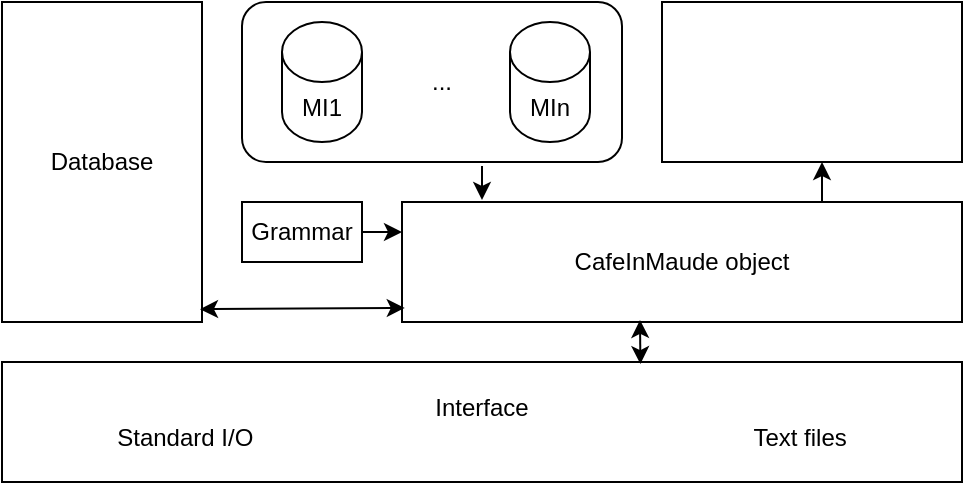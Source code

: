 <mxfile version="14.6.0" type="github">
  <diagram id="IheaC0U4uMJvS-xsiiT4" name="Page-1">
    <mxGraphModel dx="946" dy="515" grid="1" gridSize="10" guides="1" tooltips="1" connect="1" arrows="1" fold="1" page="1" pageScale="1" pageWidth="827" pageHeight="1169" math="0" shadow="0">
      <root>
        <mxCell id="0" />
        <mxCell id="1" parent="0" />
        <mxCell id="suj8xIRAmIAZU1hrFX8F-1" value="Interface&lt;br&gt;Standard I/O&amp;nbsp; &amp;nbsp; &amp;nbsp; &amp;nbsp; &amp;nbsp; &amp;nbsp; &amp;nbsp; &amp;nbsp; &amp;nbsp; &amp;nbsp; &amp;nbsp; &amp;nbsp; &amp;nbsp; &amp;nbsp; &amp;nbsp; &amp;nbsp; &amp;nbsp; &amp;nbsp; &amp;nbsp; &amp;nbsp; &amp;nbsp; &amp;nbsp; &amp;nbsp; &amp;nbsp; &amp;nbsp; &amp;nbsp; &amp;nbsp; &amp;nbsp; &amp;nbsp; &amp;nbsp; &amp;nbsp; &amp;nbsp; &amp;nbsp; &amp;nbsp; &amp;nbsp; &amp;nbsp; &amp;nbsp; &amp;nbsp;Text files" style="rounded=0;whiteSpace=wrap;html=1;" vertex="1" parent="1">
          <mxGeometry x="160" y="300" width="480" height="60" as="geometry" />
        </mxCell>
        <mxCell id="suj8xIRAmIAZU1hrFX8F-3" value="CafeInMaude object" style="rounded=0;whiteSpace=wrap;html=1;" vertex="1" parent="1">
          <mxGeometry x="360" y="220" width="280" height="60" as="geometry" />
        </mxCell>
        <mxCell id="suj8xIRAmIAZU1hrFX8F-5" value="Database" style="rounded=0;whiteSpace=wrap;html=1;" vertex="1" parent="1">
          <mxGeometry x="160" y="120" width="100" height="160" as="geometry" />
        </mxCell>
        <mxCell id="suj8xIRAmIAZU1hrFX8F-10" value="" style="rounded=1;whiteSpace=wrap;html=1;" vertex="1" parent="1">
          <mxGeometry x="280" y="120" width="190" height="80" as="geometry" />
        </mxCell>
        <mxCell id="suj8xIRAmIAZU1hrFX8F-11" value="Grammar" style="rounded=0;whiteSpace=wrap;html=1;" vertex="1" parent="1">
          <mxGeometry x="280" y="220" width="60" height="30" as="geometry" />
        </mxCell>
        <mxCell id="suj8xIRAmIAZU1hrFX8F-13" value="" style="endArrow=classic;html=1;exitX=1;exitY=0.5;exitDx=0;exitDy=0;entryX=0;entryY=0.25;entryDx=0;entryDy=0;" edge="1" parent="1" source="suj8xIRAmIAZU1hrFX8F-11" target="suj8xIRAmIAZU1hrFX8F-3">
          <mxGeometry width="50" height="50" relative="1" as="geometry">
            <mxPoint x="410" y="180" as="sourcePoint" />
            <mxPoint x="460" y="130" as="targetPoint" />
          </mxGeometry>
        </mxCell>
        <mxCell id="suj8xIRAmIAZU1hrFX8F-18" value="" style="endArrow=classic;startArrow=classic;html=1;exitX=0.99;exitY=0.96;exitDx=0;exitDy=0;exitPerimeter=0;entryX=0.005;entryY=0.883;entryDx=0;entryDy=0;entryPerimeter=0;" edge="1" parent="1" source="suj8xIRAmIAZU1hrFX8F-5" target="suj8xIRAmIAZU1hrFX8F-3">
          <mxGeometry width="50" height="50" relative="1" as="geometry">
            <mxPoint x="410" y="260" as="sourcePoint" />
            <mxPoint x="460" y="210" as="targetPoint" />
          </mxGeometry>
        </mxCell>
        <mxCell id="suj8xIRAmIAZU1hrFX8F-19" value="MI1" style="shape=cylinder3;whiteSpace=wrap;html=1;boundedLbl=1;backgroundOutline=1;size=15;" vertex="1" parent="1">
          <mxGeometry x="300" y="130" width="40" height="60" as="geometry" />
        </mxCell>
        <mxCell id="suj8xIRAmIAZU1hrFX8F-20" value="MIn" style="shape=cylinder3;whiteSpace=wrap;html=1;boundedLbl=1;backgroundOutline=1;size=15;" vertex="1" parent="1">
          <mxGeometry x="414" y="130" width="40" height="60" as="geometry" />
        </mxCell>
        <mxCell id="suj8xIRAmIAZU1hrFX8F-21" value="..." style="text;html=1;strokeColor=none;fillColor=none;align=center;verticalAlign=middle;whiteSpace=wrap;rounded=0;" vertex="1" parent="1">
          <mxGeometry x="360" y="150" width="40" height="20" as="geometry" />
        </mxCell>
        <mxCell id="suj8xIRAmIAZU1hrFX8F-25" value="" style="endArrow=classic;html=1;" edge="1" parent="1">
          <mxGeometry width="50" height="50" relative="1" as="geometry">
            <mxPoint x="400" y="202" as="sourcePoint" />
            <mxPoint x="400" y="219" as="targetPoint" />
          </mxGeometry>
        </mxCell>
        <mxCell id="suj8xIRAmIAZU1hrFX8F-27" value="" style="rounded=0;whiteSpace=wrap;html=1;" vertex="1" parent="1">
          <mxGeometry x="490" y="120" width="150" height="80" as="geometry" />
        </mxCell>
        <mxCell id="suj8xIRAmIAZU1hrFX8F-28" value="" style="endArrow=classic;html=1;exitX=0.75;exitY=0;exitDx=0;exitDy=0;" edge="1" parent="1" source="suj8xIRAmIAZU1hrFX8F-3">
          <mxGeometry width="50" height="50" relative="1" as="geometry">
            <mxPoint x="410" y="260" as="sourcePoint" />
            <mxPoint x="570" y="200" as="targetPoint" />
          </mxGeometry>
        </mxCell>
        <mxCell id="suj8xIRAmIAZU1hrFX8F-29" value="" style="endArrow=classic;startArrow=classic;html=1;exitX=0.665;exitY=0.017;exitDx=0;exitDy=0;exitPerimeter=0;entryX=0.425;entryY=0.983;entryDx=0;entryDy=0;entryPerimeter=0;" edge="1" parent="1" source="suj8xIRAmIAZU1hrFX8F-1" target="suj8xIRAmIAZU1hrFX8F-3">
          <mxGeometry width="50" height="50" relative="1" as="geometry">
            <mxPoint x="410" y="260" as="sourcePoint" />
            <mxPoint x="460" y="210" as="targetPoint" />
          </mxGeometry>
        </mxCell>
      </root>
    </mxGraphModel>
  </diagram>
</mxfile>
